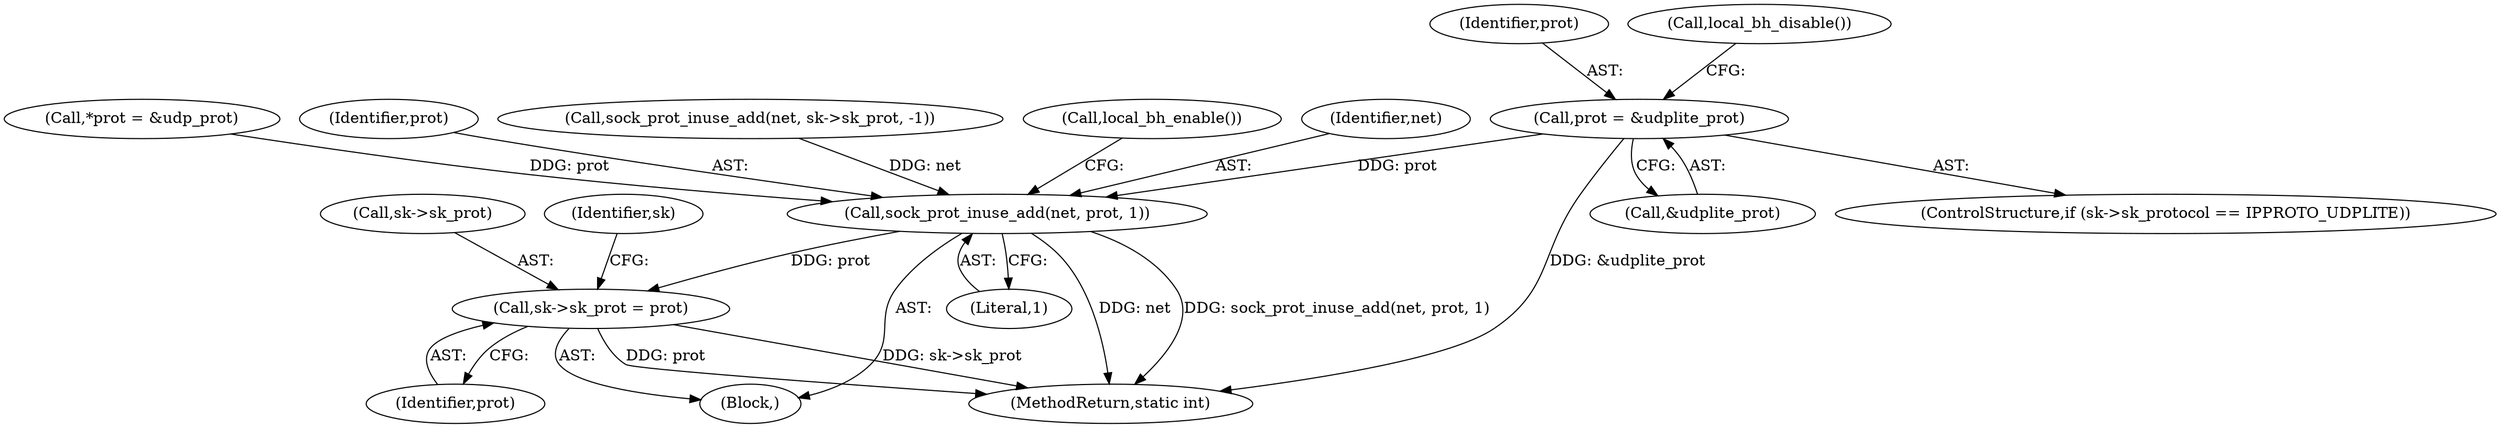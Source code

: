 digraph "0_linux_45f6fad84cc305103b28d73482b344d7f5b76f39_11@pointer" {
"1000354" [label="(Call,prot = &udplite_prot)"];
"1000366" [label="(Call,sock_prot_inuse_add(net, prot, 1))"];
"1000371" [label="(Call,sk->sk_prot = prot)"];
"1000342" [label="(Block,)"];
"1000372" [label="(Call,sk->sk_prot)"];
"1000371" [label="(Call,sk->sk_prot = prot)"];
"1000356" [label="(Call,&udplite_prot)"];
"1000375" [label="(Identifier,prot)"];
"1000370" [label="(Call,local_bh_enable())"];
"1000367" [label="(Identifier,net)"];
"1000369" [label="(Literal,1)"];
"1000354" [label="(Call,prot = &udplite_prot)"];
"1000366" [label="(Call,sock_prot_inuse_add(net, prot, 1))"];
"1000344" [label="(Call,*prot = &udp_prot)"];
"1000379" [label="(Identifier,sk)"];
"1000368" [label="(Identifier,prot)"];
"1000355" [label="(Identifier,prot)"];
"1002065" [label="(MethodReturn,static int)"];
"1000359" [label="(Call,sock_prot_inuse_add(net, sk->sk_prot, -1))"];
"1000348" [label="(ControlStructure,if (sk->sk_protocol == IPPROTO_UDPLITE))"];
"1000358" [label="(Call,local_bh_disable())"];
"1000354" -> "1000348"  [label="AST: "];
"1000354" -> "1000356"  [label="CFG: "];
"1000355" -> "1000354"  [label="AST: "];
"1000356" -> "1000354"  [label="AST: "];
"1000358" -> "1000354"  [label="CFG: "];
"1000354" -> "1002065"  [label="DDG: &udplite_prot"];
"1000354" -> "1000366"  [label="DDG: prot"];
"1000366" -> "1000342"  [label="AST: "];
"1000366" -> "1000369"  [label="CFG: "];
"1000367" -> "1000366"  [label="AST: "];
"1000368" -> "1000366"  [label="AST: "];
"1000369" -> "1000366"  [label="AST: "];
"1000370" -> "1000366"  [label="CFG: "];
"1000366" -> "1002065"  [label="DDG: net"];
"1000366" -> "1002065"  [label="DDG: sock_prot_inuse_add(net, prot, 1)"];
"1000359" -> "1000366"  [label="DDG: net"];
"1000344" -> "1000366"  [label="DDG: prot"];
"1000366" -> "1000371"  [label="DDG: prot"];
"1000371" -> "1000342"  [label="AST: "];
"1000371" -> "1000375"  [label="CFG: "];
"1000372" -> "1000371"  [label="AST: "];
"1000375" -> "1000371"  [label="AST: "];
"1000379" -> "1000371"  [label="CFG: "];
"1000371" -> "1002065"  [label="DDG: prot"];
"1000371" -> "1002065"  [label="DDG: sk->sk_prot"];
}
